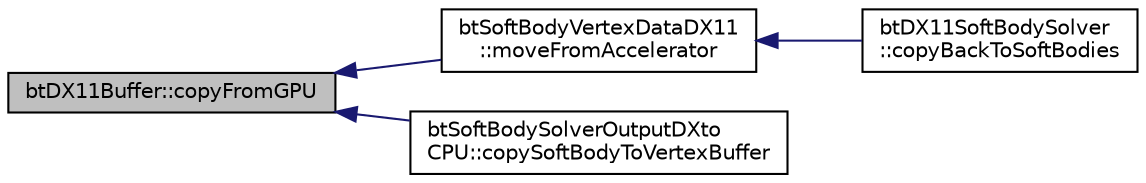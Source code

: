 digraph "btDX11Buffer::copyFromGPU"
{
  edge [fontname="Helvetica",fontsize="10",labelfontname="Helvetica",labelfontsize="10"];
  node [fontname="Helvetica",fontsize="10",shape=record];
  rankdir="LR";
  Node1 [label="btDX11Buffer::copyFromGPU",height=0.2,width=0.4,color="black", fillcolor="grey75", style="filled", fontcolor="black"];
  Node1 -> Node2 [dir="back",color="midnightblue",fontsize="10",style="solid",fontname="Helvetica"];
  Node2 [label="btSoftBodyVertexDataDX11\l::moveFromAccelerator",height=0.2,width=0.4,color="black", fillcolor="white", style="filled",URL="$classbt_soft_body_vertex_data_d_x11.html#a32d4193d6e162e0a7a57975ebbab7a16"];
  Node2 -> Node3 [dir="back",color="midnightblue",fontsize="10",style="solid",fontname="Helvetica"];
  Node3 [label="btDX11SoftBodySolver\l::copyBackToSoftBodies",height=0.2,width=0.4,color="black", fillcolor="white", style="filled",URL="$classbt_d_x11_soft_body_solver.html#a0364c3791bd12386e32e9357546aeee0"];
  Node1 -> Node4 [dir="back",color="midnightblue",fontsize="10",style="solid",fontname="Helvetica"];
  Node4 [label="btSoftBodySolverOutputDXto\lCPU::copySoftBodyToVertexBuffer",height=0.2,width=0.4,color="black", fillcolor="white", style="filled",URL="$classbt_soft_body_solver_output_d_xto_c_p_u.html#a0106bf90eec43326254607cab4a10478"];
}
